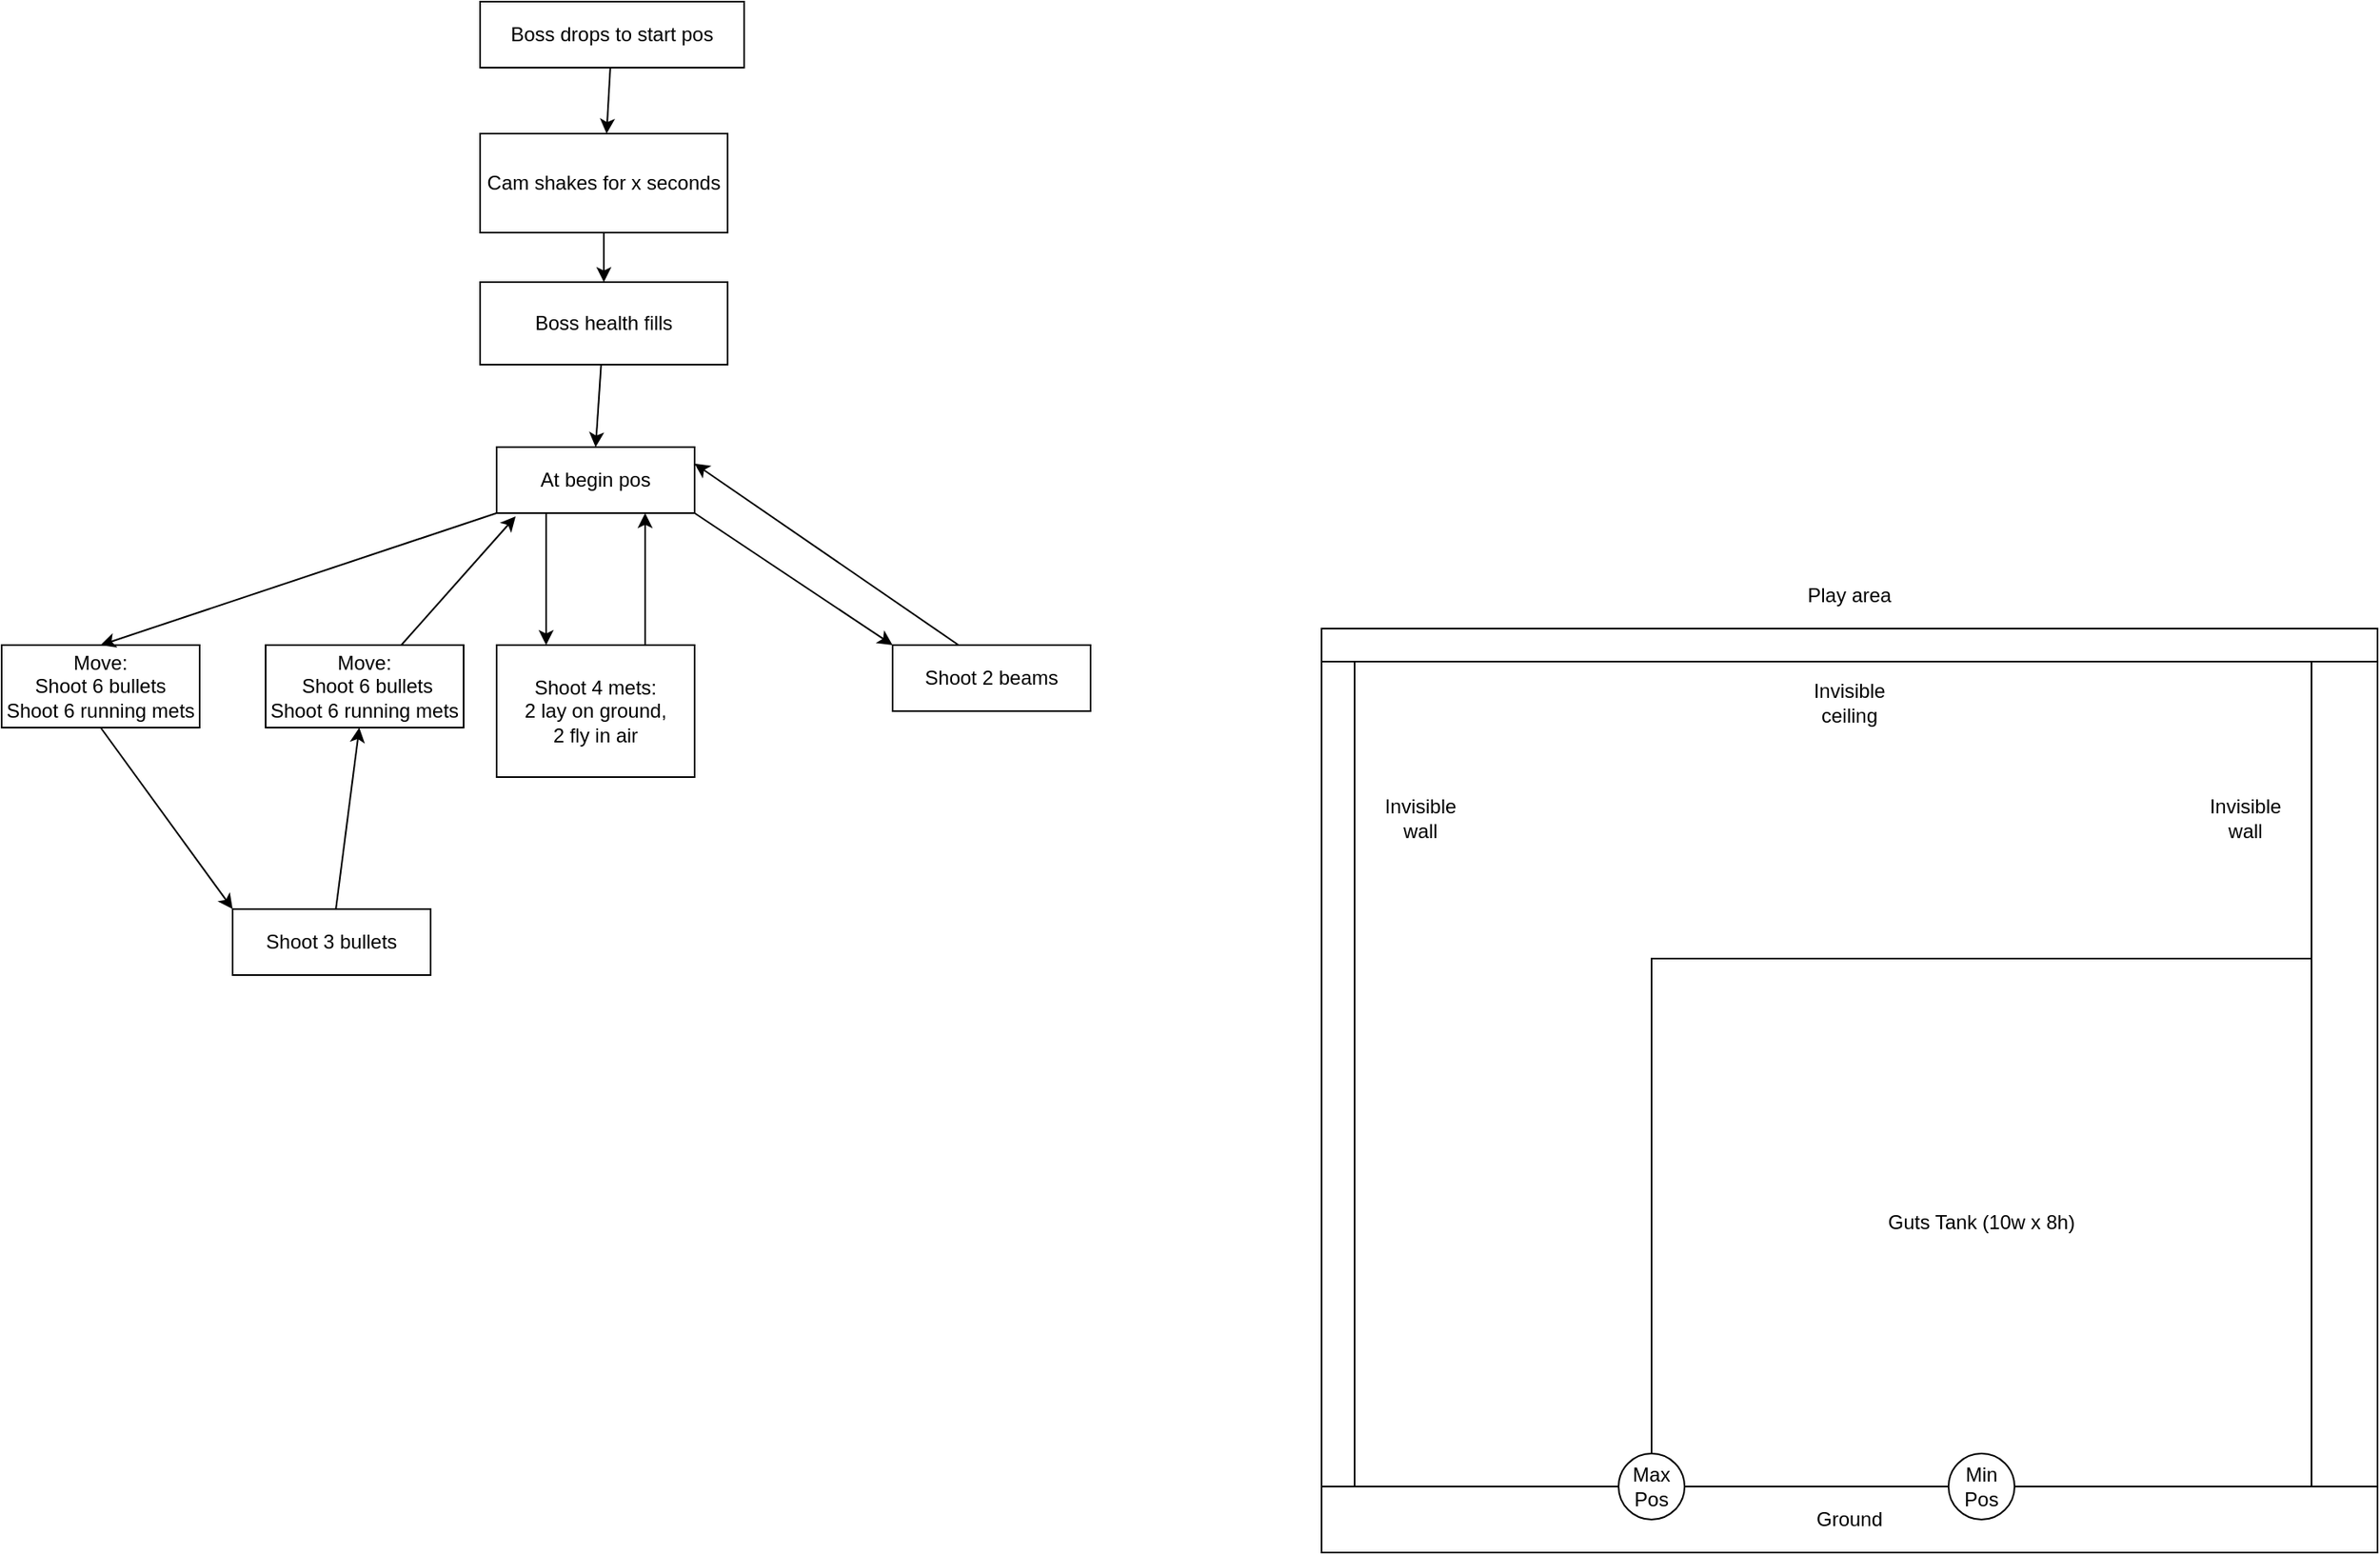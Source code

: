 <mxfile version="20.7.4" type="device"><diagram id="C5RBs43oDa-KdzZeNtuy" name="Page-1"><mxGraphModel dx="861" dy="1868" grid="1" gridSize="10" guides="1" tooltips="1" connect="1" arrows="1" fold="1" page="1" pageScale="1" pageWidth="827" pageHeight="1169" math="0" shadow="0"><root><mxCell id="WIyWlLk6GJQsqaUBKTNV-0"/><mxCell id="WIyWlLk6GJQsqaUBKTNV-1" parent="WIyWlLk6GJQsqaUBKTNV-0"/><mxCell id="16DGvtkIrXTCnWnW5mJ5-0" value="At begin pos" style="rounded=0;whiteSpace=wrap;html=1;" vertex="1" parent="WIyWlLk6GJQsqaUBKTNV-1"><mxGeometry x="480" y="40" width="120" height="40" as="geometry"/></mxCell><mxCell id="16DGvtkIrXTCnWnW5mJ5-18" value="" style="rounded=0;whiteSpace=wrap;html=1;" vertex="1" parent="WIyWlLk6GJQsqaUBKTNV-1"><mxGeometry x="980" y="150" width="640" height="560" as="geometry"/></mxCell><mxCell id="16DGvtkIrXTCnWnW5mJ5-19" value="" style="rounded=0;whiteSpace=wrap;html=1;" vertex="1" parent="WIyWlLk6GJQsqaUBKTNV-1"><mxGeometry x="1580" y="150" width="40" height="560" as="geometry"/></mxCell><mxCell id="16DGvtkIrXTCnWnW5mJ5-20" value="Ground" style="rounded=0;whiteSpace=wrap;html=1;" vertex="1" parent="WIyWlLk6GJQsqaUBKTNV-1"><mxGeometry x="980" y="670" width="640" height="40" as="geometry"/></mxCell><mxCell id="16DGvtkIrXTCnWnW5mJ5-21" value="Play area" style="text;html=1;strokeColor=none;fillColor=none;align=center;verticalAlign=middle;whiteSpace=wrap;rounded=0;" vertex="1" parent="WIyWlLk6GJQsqaUBKTNV-1"><mxGeometry x="1175" y="110" width="250" height="40" as="geometry"/></mxCell><mxCell id="16DGvtkIrXTCnWnW5mJ5-22" value="" style="rounded=0;whiteSpace=wrap;html=1;" vertex="1" parent="WIyWlLk6GJQsqaUBKTNV-1"><mxGeometry x="980" y="150" width="20" height="520" as="geometry"/></mxCell><mxCell id="16DGvtkIrXTCnWnW5mJ5-23" value="" style="rounded=0;whiteSpace=wrap;html=1;" vertex="1" parent="WIyWlLk6GJQsqaUBKTNV-1"><mxGeometry x="980" y="150" width="640" height="20" as="geometry"/></mxCell><mxCell id="16DGvtkIrXTCnWnW5mJ5-24" value="Invisible wall" style="text;html=1;strokeColor=none;fillColor=none;align=center;verticalAlign=middle;whiteSpace=wrap;rounded=0;" vertex="1" parent="WIyWlLk6GJQsqaUBKTNV-1"><mxGeometry x="1010" y="250" width="60" height="30" as="geometry"/></mxCell><mxCell id="16DGvtkIrXTCnWnW5mJ5-25" value="Invisible ceiling" style="text;html=1;strokeColor=none;fillColor=none;align=center;verticalAlign=middle;whiteSpace=wrap;rounded=0;" vertex="1" parent="WIyWlLk6GJQsqaUBKTNV-1"><mxGeometry x="1270" y="180" width="60" height="30" as="geometry"/></mxCell><mxCell id="16DGvtkIrXTCnWnW5mJ5-27" value="Invisible wall" style="text;html=1;strokeColor=none;fillColor=none;align=center;verticalAlign=middle;whiteSpace=wrap;rounded=0;" vertex="1" parent="WIyWlLk6GJQsqaUBKTNV-1"><mxGeometry x="1510" y="250" width="60" height="30" as="geometry"/></mxCell><mxCell id="16DGvtkIrXTCnWnW5mJ5-28" value="Guts Tank (10w x 8h)" style="rounded=0;whiteSpace=wrap;html=1;" vertex="1" parent="WIyWlLk6GJQsqaUBKTNV-1"><mxGeometry x="1180" y="350" width="400" height="320" as="geometry"/></mxCell><mxCell id="16DGvtkIrXTCnWnW5mJ5-29" value="Max Pos" style="ellipse;whiteSpace=wrap;html=1;aspect=fixed;" vertex="1" parent="WIyWlLk6GJQsqaUBKTNV-1"><mxGeometry x="1160" y="650" width="40" height="40" as="geometry"/></mxCell><mxCell id="16DGvtkIrXTCnWnW5mJ5-30" value="Min Pos" style="ellipse;whiteSpace=wrap;html=1;aspect=fixed;" vertex="1" parent="WIyWlLk6GJQsqaUBKTNV-1"><mxGeometry x="1360" y="650" width="40" height="40" as="geometry"/></mxCell><mxCell id="16DGvtkIrXTCnWnW5mJ5-31" value="Move:&lt;br&gt;Shoot 6 bullets&lt;br&gt;Shoot 6 running mets" style="rounded=0;whiteSpace=wrap;html=1;" vertex="1" parent="WIyWlLk6GJQsqaUBKTNV-1"><mxGeometry x="180" y="160" width="120" height="50" as="geometry"/></mxCell><mxCell id="16DGvtkIrXTCnWnW5mJ5-32" value="" style="endArrow=classic;html=1;rounded=0;entryX=0.5;entryY=0;entryDx=0;entryDy=0;exitX=0;exitY=1;exitDx=0;exitDy=0;" edge="1" parent="WIyWlLk6GJQsqaUBKTNV-1" source="16DGvtkIrXTCnWnW5mJ5-0" target="16DGvtkIrXTCnWnW5mJ5-31"><mxGeometry width="50" height="50" relative="1" as="geometry"><mxPoint x="540" y="80" as="sourcePoint"/><mxPoint x="590" y="30" as="targetPoint"/></mxGeometry></mxCell><mxCell id="16DGvtkIrXTCnWnW5mJ5-33" value="" style="endArrow=classic;html=1;rounded=0;exitX=0.5;exitY=1;exitDx=0;exitDy=0;entryX=0;entryY=0;entryDx=0;entryDy=0;" edge="1" parent="WIyWlLk6GJQsqaUBKTNV-1" source="16DGvtkIrXTCnWnW5mJ5-31" target="16DGvtkIrXTCnWnW5mJ5-42"><mxGeometry x="-1" y="657" width="50" height="50" relative="1" as="geometry"><mxPoint x="260" y="200" as="sourcePoint"/><mxPoint x="300" y="240" as="targetPoint"/><mxPoint x="-125" y="175" as="offset"/></mxGeometry></mxCell><mxCell id="16DGvtkIrXTCnWnW5mJ5-35" value="Shoot 4 mets:&lt;br&gt;2 lay on ground,&lt;br&gt;2 fly in air" style="rounded=0;whiteSpace=wrap;html=1;" vertex="1" parent="WIyWlLk6GJQsqaUBKTNV-1"><mxGeometry x="480" y="160" width="120" height="80" as="geometry"/></mxCell><mxCell id="16DGvtkIrXTCnWnW5mJ5-36" value="Shoot 2 beams" style="rounded=0;whiteSpace=wrap;html=1;" vertex="1" parent="WIyWlLk6GJQsqaUBKTNV-1"><mxGeometry x="720" y="160" width="120" height="40" as="geometry"/></mxCell><mxCell id="16DGvtkIrXTCnWnW5mJ5-37" value="" style="endArrow=classic;html=1;rounded=0;entryX=0.25;entryY=0;entryDx=0;entryDy=0;exitX=0.25;exitY=1;exitDx=0;exitDy=0;" edge="1" parent="WIyWlLk6GJQsqaUBKTNV-1" source="16DGvtkIrXTCnWnW5mJ5-0" target="16DGvtkIrXTCnWnW5mJ5-35"><mxGeometry width="50" height="50" relative="1" as="geometry"><mxPoint x="520" y="80" as="sourcePoint"/><mxPoint x="570" y="30" as="targetPoint"/></mxGeometry></mxCell><mxCell id="16DGvtkIrXTCnWnW5mJ5-38" value="" style="endArrow=classic;html=1;rounded=0;entryX=0.75;entryY=1;entryDx=0;entryDy=0;" edge="1" parent="WIyWlLk6GJQsqaUBKTNV-1" target="16DGvtkIrXTCnWnW5mJ5-0"><mxGeometry x="-0.4" y="417" width="50" height="50" relative="1" as="geometry"><mxPoint x="570" y="160" as="sourcePoint"/><mxPoint x="620" y="110" as="targetPoint"/><mxPoint as="offset"/></mxGeometry></mxCell><mxCell id="16DGvtkIrXTCnWnW5mJ5-39" value="" style="endArrow=classic;html=1;rounded=0;entryX=0;entryY=0;entryDx=0;entryDy=0;" edge="1" parent="WIyWlLk6GJQsqaUBKTNV-1" target="16DGvtkIrXTCnWnW5mJ5-36"><mxGeometry width="50" height="50" relative="1" as="geometry"><mxPoint x="600" y="80" as="sourcePoint"/><mxPoint x="650" y="30" as="targetPoint"/></mxGeometry></mxCell><mxCell id="16DGvtkIrXTCnWnW5mJ5-40" value="" style="endArrow=classic;html=1;rounded=0;entryX=1;entryY=0.25;entryDx=0;entryDy=0;" edge="1" parent="WIyWlLk6GJQsqaUBKTNV-1" target="16DGvtkIrXTCnWnW5mJ5-0"><mxGeometry width="50" height="50" relative="1" as="geometry"><mxPoint x="760" y="160" as="sourcePoint"/><mxPoint x="810" y="110" as="targetPoint"/></mxGeometry></mxCell><mxCell id="16DGvtkIrXTCnWnW5mJ5-42" value="Shoot 3 bullets" style="rounded=0;whiteSpace=wrap;html=1;" vertex="1" parent="WIyWlLk6GJQsqaUBKTNV-1"><mxGeometry x="320" y="320" width="120" height="40" as="geometry"/></mxCell><mxCell id="16DGvtkIrXTCnWnW5mJ5-45" value="Move:&lt;br&gt;&amp;nbsp;Shoot 6 bullets&lt;br&gt;Shoot 6 running mets" style="rounded=0;whiteSpace=wrap;html=1;" vertex="1" parent="WIyWlLk6GJQsqaUBKTNV-1"><mxGeometry x="340" y="160" width="120" height="50" as="geometry"/></mxCell><mxCell id="16DGvtkIrXTCnWnW5mJ5-46" value="" style="endArrow=classic;html=1;rounded=0;" edge="1" parent="WIyWlLk6GJQsqaUBKTNV-1" source="16DGvtkIrXTCnWnW5mJ5-42" target="16DGvtkIrXTCnWnW5mJ5-45"><mxGeometry width="50" height="50" relative="1" as="geometry"><mxPoint x="375" y="320" as="sourcePoint"/><mxPoint x="425" y="270" as="targetPoint"/></mxGeometry></mxCell><mxCell id="16DGvtkIrXTCnWnW5mJ5-47" value="" style="endArrow=classic;html=1;rounded=0;entryX=0.096;entryY=1.05;entryDx=0;entryDy=0;entryPerimeter=0;" edge="1" parent="WIyWlLk6GJQsqaUBKTNV-1" source="16DGvtkIrXTCnWnW5mJ5-45" target="16DGvtkIrXTCnWnW5mJ5-0"><mxGeometry x="1" y="260" width="50" height="50" relative="1" as="geometry"><mxPoint x="401" y="160" as="sourcePoint"/><mxPoint x="426" y="40" as="targetPoint"/><mxPoint x="29" y="-77" as="offset"/></mxGeometry></mxCell><mxCell id="16DGvtkIrXTCnWnW5mJ5-48" value="Boss drops to start pos" style="rounded=0;whiteSpace=wrap;html=1;" vertex="1" parent="WIyWlLk6GJQsqaUBKTNV-1"><mxGeometry x="470" y="-230" width="160" height="40" as="geometry"/></mxCell><mxCell id="16DGvtkIrXTCnWnW5mJ5-49" value="" style="endArrow=classic;html=1;rounded=0;" edge="1" parent="WIyWlLk6GJQsqaUBKTNV-1" source="16DGvtkIrXTCnWnW5mJ5-48" target="16DGvtkIrXTCnWnW5mJ5-50"><mxGeometry width="50" height="50" relative="1" as="geometry"><mxPoint x="540" y="-190" as="sourcePoint"/><mxPoint x="540" y="-150" as="targetPoint"/></mxGeometry></mxCell><mxCell id="16DGvtkIrXTCnWnW5mJ5-50" value="Cam shakes for x seconds" style="rounded=0;whiteSpace=wrap;html=1;" vertex="1" parent="WIyWlLk6GJQsqaUBKTNV-1"><mxGeometry x="470" y="-150" width="150" height="60" as="geometry"/></mxCell><mxCell id="16DGvtkIrXTCnWnW5mJ5-51" value="Boss health fills" style="rounded=0;whiteSpace=wrap;html=1;" vertex="1" parent="WIyWlLk6GJQsqaUBKTNV-1"><mxGeometry x="470" y="-60" width="150" height="50" as="geometry"/></mxCell><mxCell id="16DGvtkIrXTCnWnW5mJ5-52" value="" style="endArrow=classic;html=1;rounded=0;entryX=0.5;entryY=0;entryDx=0;entryDy=0;" edge="1" parent="WIyWlLk6GJQsqaUBKTNV-1" source="16DGvtkIrXTCnWnW5mJ5-50" target="16DGvtkIrXTCnWnW5mJ5-51"><mxGeometry width="50" height="50" relative="1" as="geometry"><mxPoint x="540" y="-90" as="sourcePoint"/><mxPoint x="590" y="-140" as="targetPoint"/></mxGeometry></mxCell><mxCell id="16DGvtkIrXTCnWnW5mJ5-53" value="" style="endArrow=classic;html=1;rounded=0;entryX=0.5;entryY=0;entryDx=0;entryDy=0;" edge="1" parent="WIyWlLk6GJQsqaUBKTNV-1" source="16DGvtkIrXTCnWnW5mJ5-51" target="16DGvtkIrXTCnWnW5mJ5-0"><mxGeometry width="50" height="50" relative="1" as="geometry"><mxPoint x="540" y="-10" as="sourcePoint"/><mxPoint x="590" y="-60" as="targetPoint"/></mxGeometry></mxCell></root></mxGraphModel></diagram></mxfile>